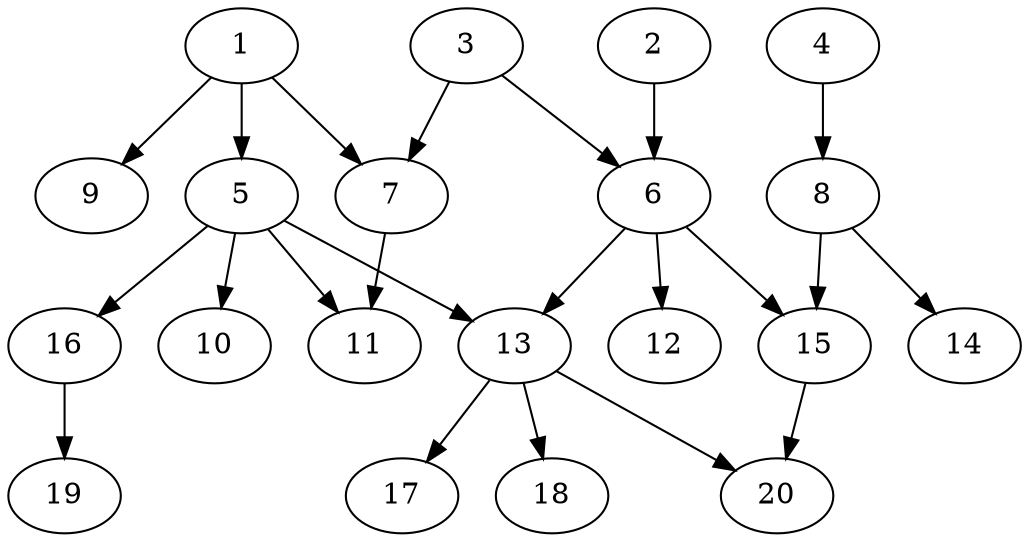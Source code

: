 // DAG automatically generated by daggen at Sat Jul 27 15:38:13 2019
// ./daggen --dot -n 20 --ccr 0.4 --fat 0.6 --regular 0.5 --density 0.4 --mindata 5242880 --maxdata 52428800 
digraph G {
  1 [size="109245440", alpha="0.06", expect_size="43698176"] 
  1 -> 5 [size ="43698176"]
  1 -> 7 [size ="43698176"]
  1 -> 9 [size ="43698176"]
  2 [size="60631040", alpha="0.07", expect_size="24252416"] 
  2 -> 6 [size ="24252416"]
  3 [size="72384000", alpha="0.04", expect_size="28953600"] 
  3 -> 6 [size ="28953600"]
  3 -> 7 [size ="28953600"]
  4 [size="71324160", alpha="0.17", expect_size="28529664"] 
  4 -> 8 [size ="28529664"]
  5 [size="53493760", alpha="0.01", expect_size="21397504"] 
  5 -> 10 [size ="21397504"]
  5 -> 11 [size ="21397504"]
  5 -> 13 [size ="21397504"]
  5 -> 16 [size ="21397504"]
  6 [size="22476800", alpha="0.05", expect_size="8990720"] 
  6 -> 12 [size ="8990720"]
  6 -> 13 [size ="8990720"]
  6 -> 15 [size ="8990720"]
  7 [size="113123840", alpha="0.06", expect_size="45249536"] 
  7 -> 11 [size ="45249536"]
  8 [size="23016960", alpha="0.12", expect_size="9206784"] 
  8 -> 14 [size ="9206784"]
  8 -> 15 [size ="9206784"]
  9 [size="59960320", alpha="0.09", expect_size="23984128"] 
  10 [size="98700800", alpha="0.03", expect_size="39480320"] 
  11 [size="76387840", alpha="0.03", expect_size="30555136"] 
  12 [size="114521600", alpha="0.18", expect_size="45808640"] 
  13 [size="38233600", alpha="0.12", expect_size="15293440"] 
  13 -> 17 [size ="15293440"]
  13 -> 18 [size ="15293440"]
  13 -> 20 [size ="15293440"]
  14 [size="60992000", alpha="0.13", expect_size="24396800"] 
  15 [size="44925440", alpha="0.05", expect_size="17970176"] 
  15 -> 20 [size ="17970176"]
  16 [size="49838080", alpha="0.09", expect_size="19935232"] 
  16 -> 19 [size ="19935232"]
  17 [size="77811200", alpha="0.07", expect_size="31124480"] 
  18 [size="111846400", alpha="0.03", expect_size="44738560"] 
  19 [size="62653440", alpha="0.14", expect_size="25061376"] 
  20 [size="116605440", alpha="0.14", expect_size="46642176"] 
}
